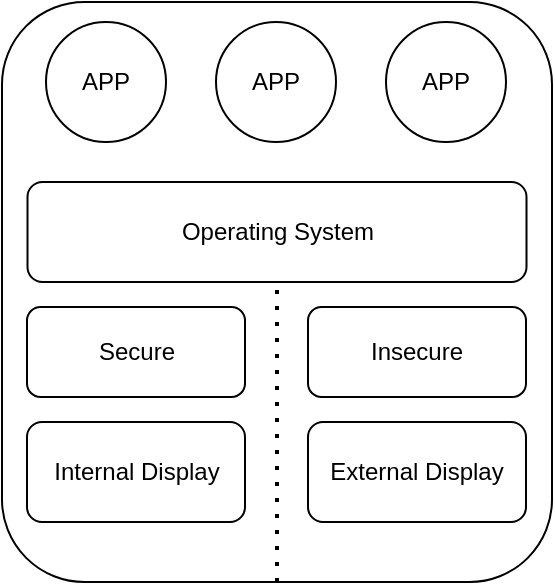 <mxfile version="14.1.8" type="device"><diagram id="iYkSXzyq526qbif845qu" name="Page-1"><mxGraphModel dx="2029" dy="817" grid="1" gridSize="10" guides="1" tooltips="1" connect="1" arrows="1" fold="1" page="1" pageScale="1" pageWidth="850" pageHeight="1100" math="0" shadow="0"><root><mxCell id="0"/><mxCell id="1" parent="0"/><mxCell id="Qy5zmHaFr2dBify0QYcA-1" value="" style="rounded=1;whiteSpace=wrap;html=1;" vertex="1" parent="1"><mxGeometry x="288" y="220" width="275" height="290" as="geometry"/></mxCell><mxCell id="Qy5zmHaFr2dBify0QYcA-3" value="APP" style="ellipse;whiteSpace=wrap;html=1;aspect=fixed;" vertex="1" parent="1"><mxGeometry x="310" y="230" width="60" height="60" as="geometry"/></mxCell><mxCell id="Qy5zmHaFr2dBify0QYcA-4" value="APP" style="ellipse;whiteSpace=wrap;html=1;aspect=fixed;" vertex="1" parent="1"><mxGeometry x="395" y="230" width="60" height="60" as="geometry"/></mxCell><mxCell id="Qy5zmHaFr2dBify0QYcA-5" value="APP" style="ellipse;whiteSpace=wrap;html=1;aspect=fixed;" vertex="1" parent="1"><mxGeometry x="480" y="230" width="60" height="60" as="geometry"/></mxCell><mxCell id="Qy5zmHaFr2dBify0QYcA-6" value="Operating System" style="rounded=1;whiteSpace=wrap;html=1;" vertex="1" parent="1"><mxGeometry x="300.75" y="310" width="249.5" height="50" as="geometry"/></mxCell><mxCell id="Qy5zmHaFr2dBify0QYcA-8" value="Insecure" style="rounded=1;whiteSpace=wrap;html=1;" vertex="1" parent="1"><mxGeometry x="441" y="372.5" width="109" height="45" as="geometry"/></mxCell><mxCell id="Qy5zmHaFr2dBify0QYcA-9" value="Secure" style="rounded=1;whiteSpace=wrap;html=1;" vertex="1" parent="1"><mxGeometry x="300.5" y="372.5" width="109" height="45" as="geometry"/></mxCell><mxCell id="Qy5zmHaFr2dBify0QYcA-10" value="Internal Display" style="rounded=1;whiteSpace=wrap;html=1;" vertex="1" parent="1"><mxGeometry x="300.5" y="430" width="109" height="50" as="geometry"/></mxCell><mxCell id="Qy5zmHaFr2dBify0QYcA-11" value="External Display" style="rounded=1;whiteSpace=wrap;html=1;" vertex="1" parent="1"><mxGeometry x="441" y="430" width="109" height="50" as="geometry"/></mxCell><mxCell id="Qy5zmHaFr2dBify0QYcA-12" value="" style="endArrow=none;dashed=1;html=1;dashPattern=1 3;strokeWidth=2;entryX=0.5;entryY=1;entryDx=0;entryDy=0;exitX=0.5;exitY=1;exitDx=0;exitDy=0;" edge="1" parent="1" source="Qy5zmHaFr2dBify0QYcA-1" target="Qy5zmHaFr2dBify0QYcA-6"><mxGeometry width="50" height="50" relative="1" as="geometry"><mxPoint x="410" y="420" as="sourcePoint"/><mxPoint x="460" y="370" as="targetPoint"/></mxGeometry></mxCell></root></mxGraphModel></diagram></mxfile>
